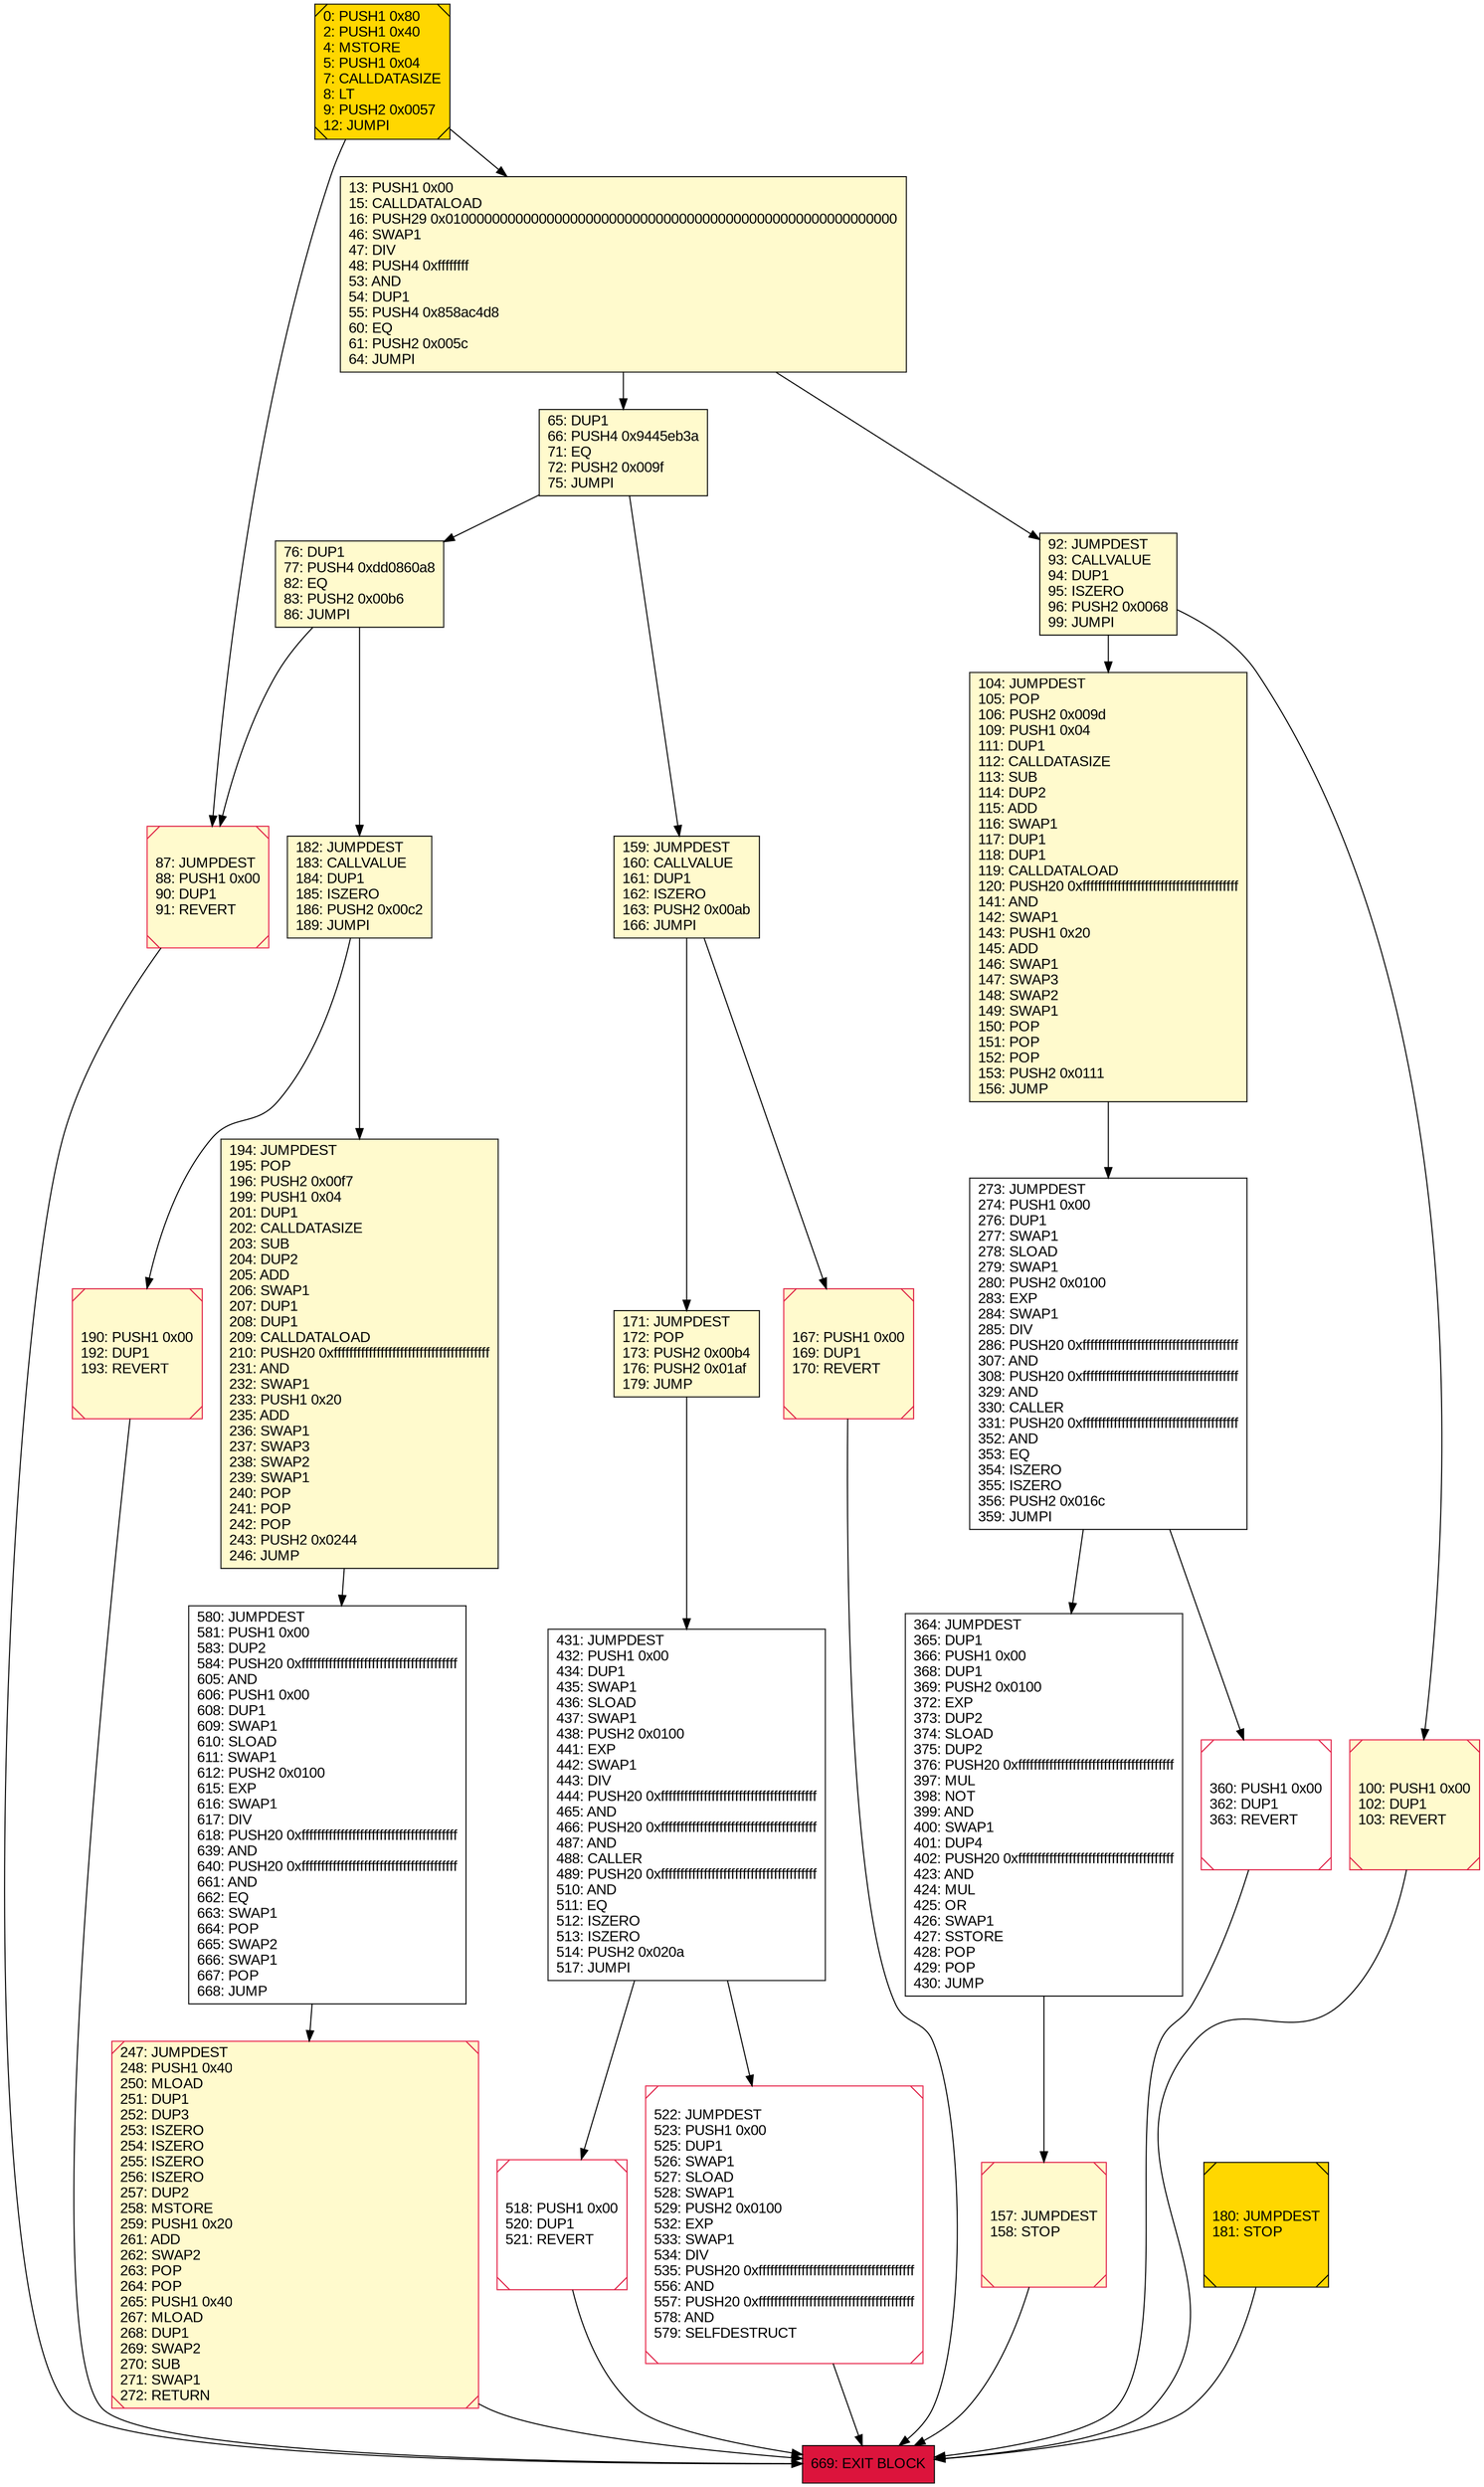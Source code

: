 digraph G {
bgcolor=transparent rankdir=UD;
node [shape=box style=filled color=black fillcolor=white fontname=arial fontcolor=black];
100 [label="100: PUSH1 0x00\l102: DUP1\l103: REVERT\l" fillcolor=lemonchiffon shape=Msquare color=crimson ];
167 [label="167: PUSH1 0x00\l169: DUP1\l170: REVERT\l" fillcolor=lemonchiffon shape=Msquare color=crimson ];
157 [label="157: JUMPDEST\l158: STOP\l" fillcolor=lemonchiffon shape=Msquare color=crimson ];
360 [label="360: PUSH1 0x00\l362: DUP1\l363: REVERT\l" shape=Msquare color=crimson ];
247 [label="247: JUMPDEST\l248: PUSH1 0x40\l250: MLOAD\l251: DUP1\l252: DUP3\l253: ISZERO\l254: ISZERO\l255: ISZERO\l256: ISZERO\l257: DUP2\l258: MSTORE\l259: PUSH1 0x20\l261: ADD\l262: SWAP2\l263: POP\l264: POP\l265: PUSH1 0x40\l267: MLOAD\l268: DUP1\l269: SWAP2\l270: SUB\l271: SWAP1\l272: RETURN\l" fillcolor=lemonchiffon shape=Msquare color=crimson ];
87 [label="87: JUMPDEST\l88: PUSH1 0x00\l90: DUP1\l91: REVERT\l" fillcolor=lemonchiffon shape=Msquare color=crimson ];
364 [label="364: JUMPDEST\l365: DUP1\l366: PUSH1 0x00\l368: DUP1\l369: PUSH2 0x0100\l372: EXP\l373: DUP2\l374: SLOAD\l375: DUP2\l376: PUSH20 0xffffffffffffffffffffffffffffffffffffffff\l397: MUL\l398: NOT\l399: AND\l400: SWAP1\l401: DUP4\l402: PUSH20 0xffffffffffffffffffffffffffffffffffffffff\l423: AND\l424: MUL\l425: OR\l426: SWAP1\l427: SSTORE\l428: POP\l429: POP\l430: JUMP\l" ];
159 [label="159: JUMPDEST\l160: CALLVALUE\l161: DUP1\l162: ISZERO\l163: PUSH2 0x00ab\l166: JUMPI\l" fillcolor=lemonchiffon ];
194 [label="194: JUMPDEST\l195: POP\l196: PUSH2 0x00f7\l199: PUSH1 0x04\l201: DUP1\l202: CALLDATASIZE\l203: SUB\l204: DUP2\l205: ADD\l206: SWAP1\l207: DUP1\l208: DUP1\l209: CALLDATALOAD\l210: PUSH20 0xffffffffffffffffffffffffffffffffffffffff\l231: AND\l232: SWAP1\l233: PUSH1 0x20\l235: ADD\l236: SWAP1\l237: SWAP3\l238: SWAP2\l239: SWAP1\l240: POP\l241: POP\l242: POP\l243: PUSH2 0x0244\l246: JUMP\l" fillcolor=lemonchiffon ];
92 [label="92: JUMPDEST\l93: CALLVALUE\l94: DUP1\l95: ISZERO\l96: PUSH2 0x0068\l99: JUMPI\l" fillcolor=lemonchiffon ];
669 [label="669: EXIT BLOCK\l" fillcolor=crimson ];
104 [label="104: JUMPDEST\l105: POP\l106: PUSH2 0x009d\l109: PUSH1 0x04\l111: DUP1\l112: CALLDATASIZE\l113: SUB\l114: DUP2\l115: ADD\l116: SWAP1\l117: DUP1\l118: DUP1\l119: CALLDATALOAD\l120: PUSH20 0xffffffffffffffffffffffffffffffffffffffff\l141: AND\l142: SWAP1\l143: PUSH1 0x20\l145: ADD\l146: SWAP1\l147: SWAP3\l148: SWAP2\l149: SWAP1\l150: POP\l151: POP\l152: POP\l153: PUSH2 0x0111\l156: JUMP\l" fillcolor=lemonchiffon ];
190 [label="190: PUSH1 0x00\l192: DUP1\l193: REVERT\l" fillcolor=lemonchiffon shape=Msquare color=crimson ];
273 [label="273: JUMPDEST\l274: PUSH1 0x00\l276: DUP1\l277: SWAP1\l278: SLOAD\l279: SWAP1\l280: PUSH2 0x0100\l283: EXP\l284: SWAP1\l285: DIV\l286: PUSH20 0xffffffffffffffffffffffffffffffffffffffff\l307: AND\l308: PUSH20 0xffffffffffffffffffffffffffffffffffffffff\l329: AND\l330: CALLER\l331: PUSH20 0xffffffffffffffffffffffffffffffffffffffff\l352: AND\l353: EQ\l354: ISZERO\l355: ISZERO\l356: PUSH2 0x016c\l359: JUMPI\l" ];
171 [label="171: JUMPDEST\l172: POP\l173: PUSH2 0x00b4\l176: PUSH2 0x01af\l179: JUMP\l" fillcolor=lemonchiffon ];
180 [label="180: JUMPDEST\l181: STOP\l" fillcolor=lemonchiffon shape=Msquare fillcolor=gold ];
182 [label="182: JUMPDEST\l183: CALLVALUE\l184: DUP1\l185: ISZERO\l186: PUSH2 0x00c2\l189: JUMPI\l" fillcolor=lemonchiffon ];
13 [label="13: PUSH1 0x00\l15: CALLDATALOAD\l16: PUSH29 0x0100000000000000000000000000000000000000000000000000000000\l46: SWAP1\l47: DIV\l48: PUSH4 0xffffffff\l53: AND\l54: DUP1\l55: PUSH4 0x858ac4d8\l60: EQ\l61: PUSH2 0x005c\l64: JUMPI\l" fillcolor=lemonchiffon ];
518 [label="518: PUSH1 0x00\l520: DUP1\l521: REVERT\l" shape=Msquare color=crimson ];
76 [label="76: DUP1\l77: PUSH4 0xdd0860a8\l82: EQ\l83: PUSH2 0x00b6\l86: JUMPI\l" fillcolor=lemonchiffon ];
580 [label="580: JUMPDEST\l581: PUSH1 0x00\l583: DUP2\l584: PUSH20 0xffffffffffffffffffffffffffffffffffffffff\l605: AND\l606: PUSH1 0x00\l608: DUP1\l609: SWAP1\l610: SLOAD\l611: SWAP1\l612: PUSH2 0x0100\l615: EXP\l616: SWAP1\l617: DIV\l618: PUSH20 0xffffffffffffffffffffffffffffffffffffffff\l639: AND\l640: PUSH20 0xffffffffffffffffffffffffffffffffffffffff\l661: AND\l662: EQ\l663: SWAP1\l664: POP\l665: SWAP2\l666: SWAP1\l667: POP\l668: JUMP\l" ];
522 [label="522: JUMPDEST\l523: PUSH1 0x00\l525: DUP1\l526: SWAP1\l527: SLOAD\l528: SWAP1\l529: PUSH2 0x0100\l532: EXP\l533: SWAP1\l534: DIV\l535: PUSH20 0xffffffffffffffffffffffffffffffffffffffff\l556: AND\l557: PUSH20 0xffffffffffffffffffffffffffffffffffffffff\l578: AND\l579: SELFDESTRUCT\l" shape=Msquare color=crimson ];
65 [label="65: DUP1\l66: PUSH4 0x9445eb3a\l71: EQ\l72: PUSH2 0x009f\l75: JUMPI\l" fillcolor=lemonchiffon ];
431 [label="431: JUMPDEST\l432: PUSH1 0x00\l434: DUP1\l435: SWAP1\l436: SLOAD\l437: SWAP1\l438: PUSH2 0x0100\l441: EXP\l442: SWAP1\l443: DIV\l444: PUSH20 0xffffffffffffffffffffffffffffffffffffffff\l465: AND\l466: PUSH20 0xffffffffffffffffffffffffffffffffffffffff\l487: AND\l488: CALLER\l489: PUSH20 0xffffffffffffffffffffffffffffffffffffffff\l510: AND\l511: EQ\l512: ISZERO\l513: ISZERO\l514: PUSH2 0x020a\l517: JUMPI\l" ];
0 [label="0: PUSH1 0x80\l2: PUSH1 0x40\l4: MSTORE\l5: PUSH1 0x04\l7: CALLDATASIZE\l8: LT\l9: PUSH2 0x0057\l12: JUMPI\l" fillcolor=lemonchiffon shape=Msquare fillcolor=gold ];
190 -> 669;
92 -> 104;
76 -> 182;
87 -> 669;
159 -> 167;
65 -> 76;
157 -> 669;
360 -> 669;
431 -> 522;
247 -> 669;
100 -> 669;
171 -> 431;
0 -> 13;
167 -> 669;
92 -> 100;
364 -> 157;
431 -> 518;
13 -> 65;
580 -> 247;
273 -> 360;
0 -> 87;
65 -> 159;
522 -> 669;
273 -> 364;
182 -> 194;
159 -> 171;
76 -> 87;
518 -> 669;
180 -> 669;
194 -> 580;
13 -> 92;
182 -> 190;
104 -> 273;
}